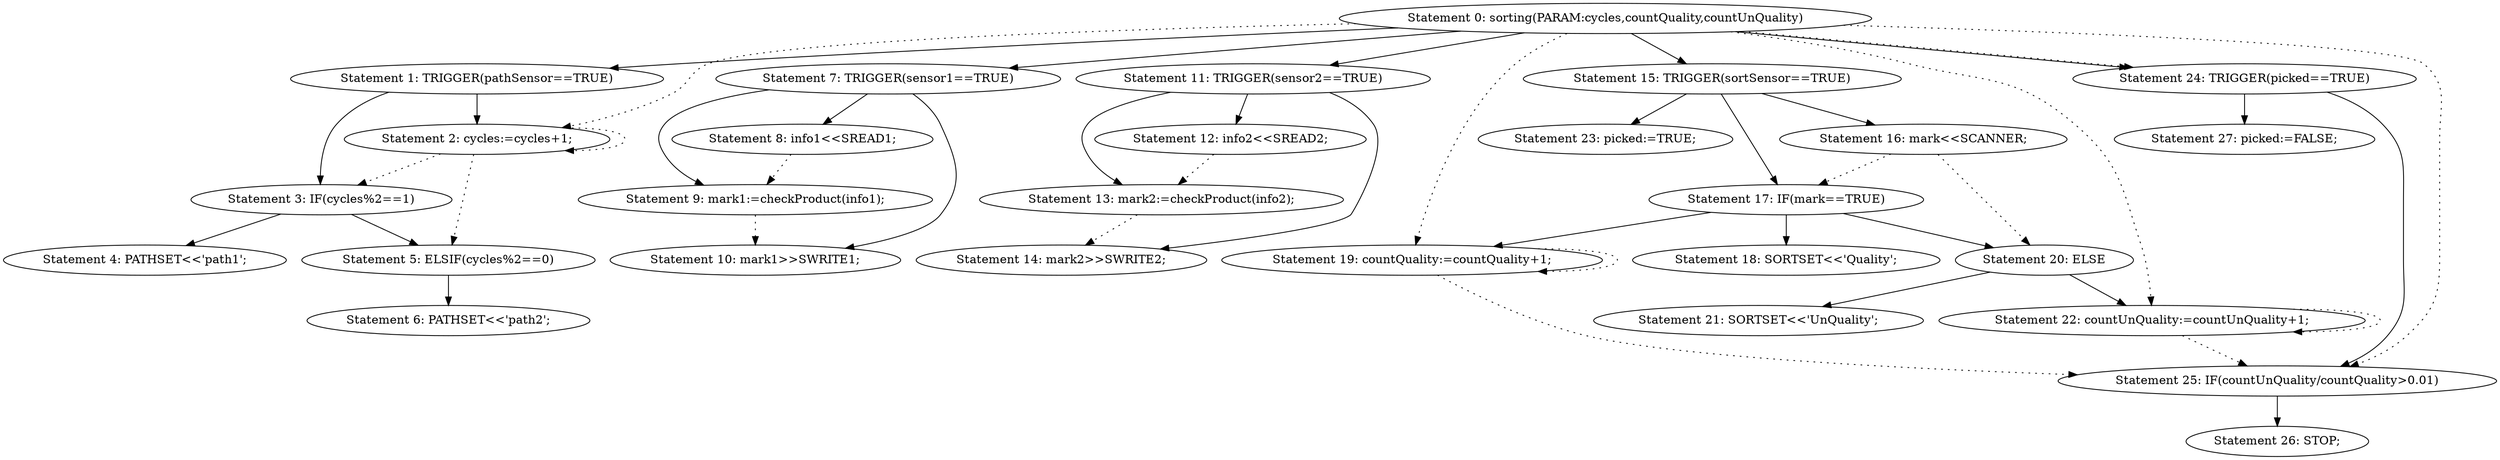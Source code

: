 digraph G
{
"Statement 0: sorting(PARAM:cycles,countQuality,countUnQuality)"->"Statement 1: TRIGGER(pathSensor==TRUE)"
"Statement 0: sorting(PARAM:cycles,countQuality,countUnQuality)"->"Statement 7: TRIGGER(sensor1==TRUE)"
"Statement 0: sorting(PARAM:cycles,countQuality,countUnQuality)"->"Statement 11: TRIGGER(sensor2==TRUE)"
"Statement 0: sorting(PARAM:cycles,countQuality,countUnQuality)"->"Statement 15: TRIGGER(sortSensor==TRUE)"
"Statement 0: sorting(PARAM:cycles,countQuality,countUnQuality)"->"Statement 24: TRIGGER(picked==TRUE)"
"Statement 1: TRIGGER(pathSensor==TRUE)"->"Statement 2: cycles:=cycles+1;"
"Statement 1: TRIGGER(pathSensor==TRUE)"->"Statement 3: IF(cycles%2==1)"
"Statement 3: IF(cycles%2==1)"->"Statement 4: PATHSET<<'path1';"
"Statement 3: IF(cycles%2==1)"->"Statement 5: ELSIF(cycles%2==0)"
"Statement 5: ELSIF(cycles%2==0)"->"Statement 6: PATHSET<<'path2';"
"Statement 7: TRIGGER(sensor1==TRUE)"->"Statement 8: info1<<SREAD1;"
"Statement 7: TRIGGER(sensor1==TRUE)"->"Statement 9: mark1:=checkProduct(info1);"
"Statement 7: TRIGGER(sensor1==TRUE)"->"Statement 10: mark1>>SWRITE1;"
"Statement 11: TRIGGER(sensor2==TRUE)"->"Statement 12: info2<<SREAD2;"
"Statement 11: TRIGGER(sensor2==TRUE)"->"Statement 13: mark2:=checkProduct(info2);"
"Statement 11: TRIGGER(sensor2==TRUE)"->"Statement 14: mark2>>SWRITE2;"
"Statement 15: TRIGGER(sortSensor==TRUE)"->"Statement 16: mark<<SCANNER;"
"Statement 15: TRIGGER(sortSensor==TRUE)"->"Statement 17: IF(mark==TRUE)"
"Statement 15: TRIGGER(sortSensor==TRUE)"->"Statement 23: picked:=TRUE;"
"Statement 17: IF(mark==TRUE)"->"Statement 18: SORTSET<<'Quality';"
"Statement 17: IF(mark==TRUE)"->"Statement 19: countQuality:=countQuality+1;"
"Statement 17: IF(mark==TRUE)"->"Statement 20: ELSE"
"Statement 20: ELSE"->"Statement 21: SORTSET<<'UnQuality';"
"Statement 20: ELSE"->"Statement 22: countUnQuality:=countUnQuality+1;"
"Statement 24: TRIGGER(picked==TRUE)"->"Statement 25: IF(countUnQuality/countQuality>0.01)"
"Statement 24: TRIGGER(picked==TRUE)"->"Statement 27: picked:=FALSE;"
"Statement 25: IF(countUnQuality/countQuality>0.01)"->"Statement 26: STOP;"
"Statement 0: sorting(PARAM:cycles,countQuality,countUnQuality)"->"Statement 2: cycles:=cycles+1;"[style=dotted]
"Statement 0: sorting(PARAM:cycles,countQuality,countUnQuality)"->"Statement 19: countQuality:=countQuality+1;"[style=dotted]
"Statement 0: sorting(PARAM:cycles,countQuality,countUnQuality)"->"Statement 22: countUnQuality:=countUnQuality+1;"[style=dotted]
"Statement 0: sorting(PARAM:cycles,countQuality,countUnQuality)"->"Statement 24: TRIGGER(picked==TRUE)"[style=dotted]
"Statement 0: sorting(PARAM:cycles,countQuality,countUnQuality)"->"Statement 25: IF(countUnQuality/countQuality>0.01)"[style=dotted]
"Statement 2: cycles:=cycles+1;"->"Statement 2: cycles:=cycles+1;"[style=dotted]
"Statement 2: cycles:=cycles+1;"->"Statement 3: IF(cycles%2==1)"[style=dotted]
"Statement 2: cycles:=cycles+1;"->"Statement 5: ELSIF(cycles%2==0)"[style=dotted]
"Statement 8: info1<<SREAD1;"->"Statement 9: mark1:=checkProduct(info1);"[style=dotted]
"Statement 9: mark1:=checkProduct(info1);"->"Statement 10: mark1>>SWRITE1;"[style=dotted]
"Statement 12: info2<<SREAD2;"->"Statement 13: mark2:=checkProduct(info2);"[style=dotted]
"Statement 13: mark2:=checkProduct(info2);"->"Statement 14: mark2>>SWRITE2;"[style=dotted]
"Statement 16: mark<<SCANNER;"->"Statement 17: IF(mark==TRUE)"[style=dotted]
"Statement 16: mark<<SCANNER;"->"Statement 20: ELSE"[style=dotted]
"Statement 19: countQuality:=countQuality+1;"->"Statement 19: countQuality:=countQuality+1;"[style=dotted]
"Statement 19: countQuality:=countQuality+1;"->"Statement 25: IF(countUnQuality/countQuality>0.01)"[style=dotted]
"Statement 22: countUnQuality:=countUnQuality+1;"->"Statement 22: countUnQuality:=countUnQuality+1;"[style=dotted]
"Statement 22: countUnQuality:=countUnQuality+1;"->"Statement 25: IF(countUnQuality/countQuality>0.01)"[style=dotted]
}